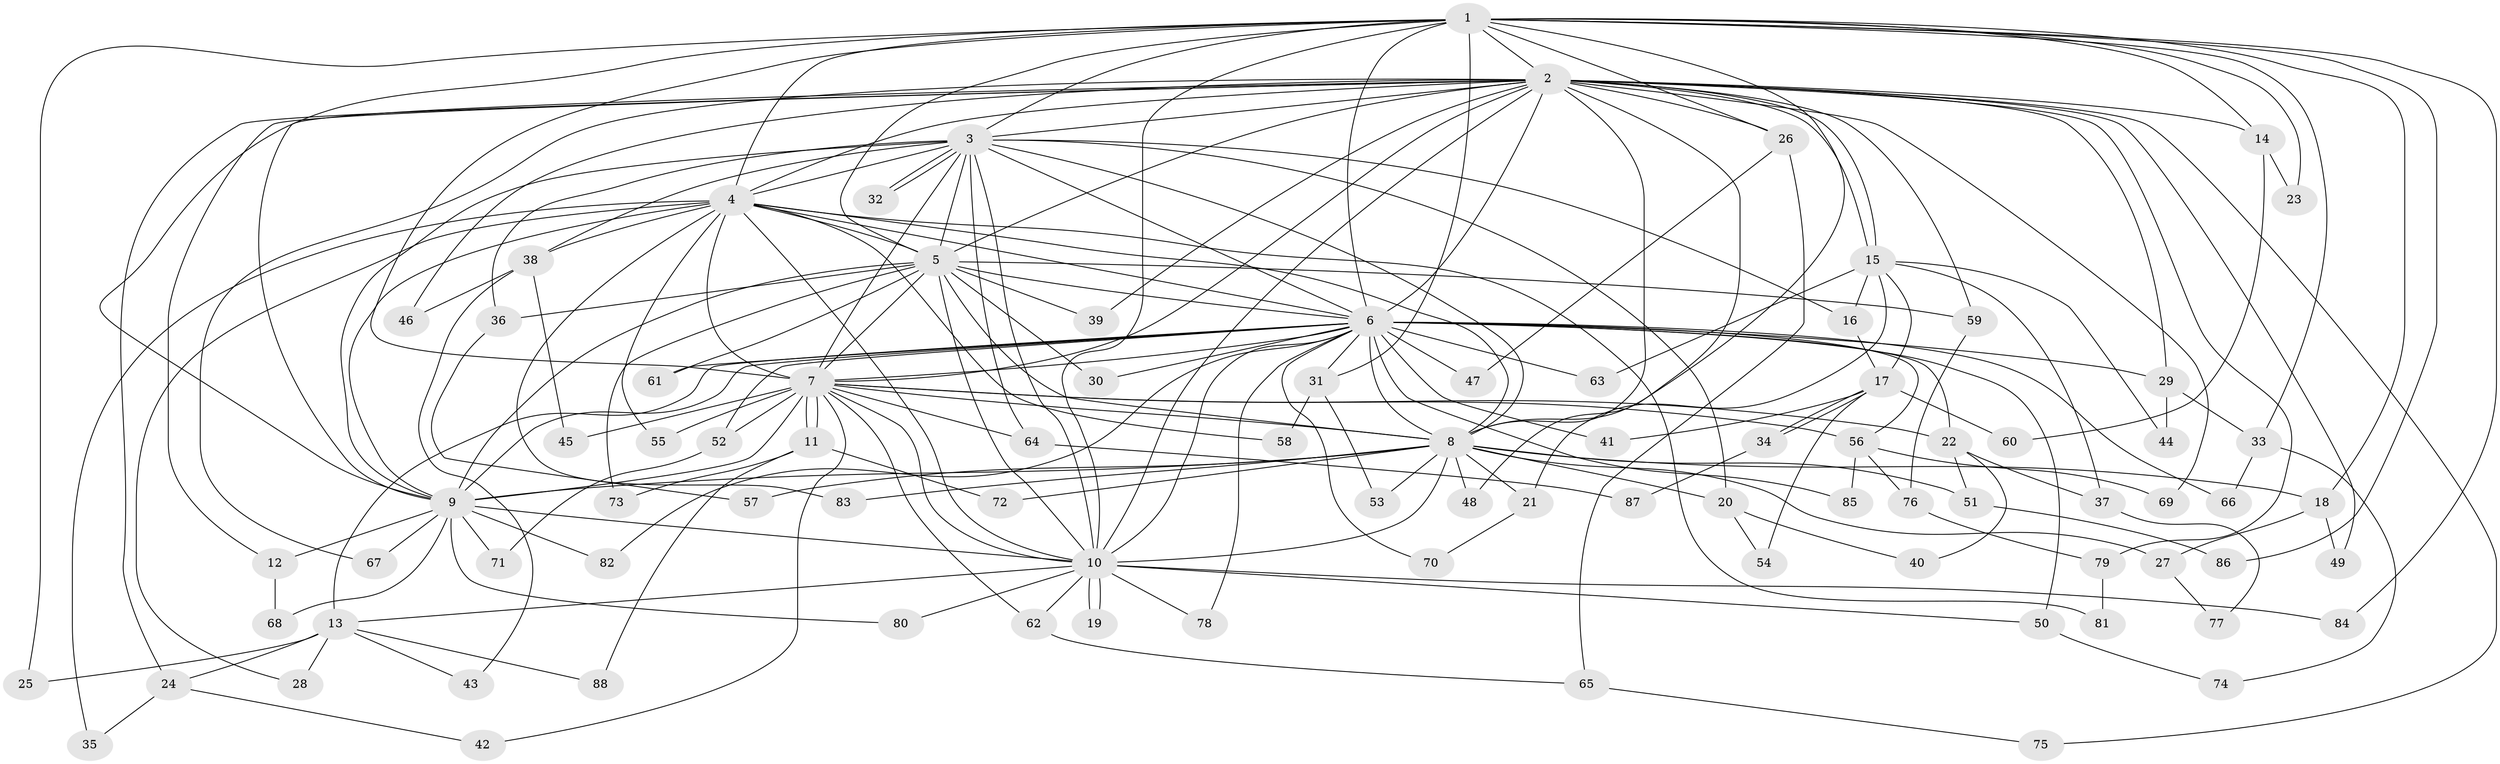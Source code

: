 // coarse degree distribution, {21: 0.031746031746031744, 28: 0.015873015873015872, 11: 0.031746031746031744, 17: 0.015873015873015872, 22: 0.015873015873015872, 14: 0.015873015873015872, 5: 0.031746031746031744, 3: 0.12698412698412698, 7: 0.015873015873015872, 4: 0.15873015873015872, 2: 0.5079365079365079, 1: 0.031746031746031744}
// Generated by graph-tools (version 1.1) at 2025/23/03/03/25 07:23:41]
// undirected, 88 vertices, 201 edges
graph export_dot {
graph [start="1"]
  node [color=gray90,style=filled];
  1;
  2;
  3;
  4;
  5;
  6;
  7;
  8;
  9;
  10;
  11;
  12;
  13;
  14;
  15;
  16;
  17;
  18;
  19;
  20;
  21;
  22;
  23;
  24;
  25;
  26;
  27;
  28;
  29;
  30;
  31;
  32;
  33;
  34;
  35;
  36;
  37;
  38;
  39;
  40;
  41;
  42;
  43;
  44;
  45;
  46;
  47;
  48;
  49;
  50;
  51;
  52;
  53;
  54;
  55;
  56;
  57;
  58;
  59;
  60;
  61;
  62;
  63;
  64;
  65;
  66;
  67;
  68;
  69;
  70;
  71;
  72;
  73;
  74;
  75;
  76;
  77;
  78;
  79;
  80;
  81;
  82;
  83;
  84;
  85;
  86;
  87;
  88;
  1 -- 2;
  1 -- 3;
  1 -- 4;
  1 -- 5;
  1 -- 6;
  1 -- 7;
  1 -- 8;
  1 -- 9;
  1 -- 10;
  1 -- 14;
  1 -- 18;
  1 -- 23;
  1 -- 25;
  1 -- 26;
  1 -- 31;
  1 -- 33;
  1 -- 84;
  1 -- 86;
  2 -- 3;
  2 -- 4;
  2 -- 5;
  2 -- 6;
  2 -- 7;
  2 -- 8;
  2 -- 9;
  2 -- 10;
  2 -- 12;
  2 -- 14;
  2 -- 15;
  2 -- 15;
  2 -- 24;
  2 -- 26;
  2 -- 29;
  2 -- 39;
  2 -- 46;
  2 -- 48;
  2 -- 49;
  2 -- 59;
  2 -- 67;
  2 -- 69;
  2 -- 75;
  2 -- 79;
  3 -- 4;
  3 -- 5;
  3 -- 6;
  3 -- 7;
  3 -- 8;
  3 -- 9;
  3 -- 10;
  3 -- 16;
  3 -- 20;
  3 -- 32;
  3 -- 32;
  3 -- 36;
  3 -- 38;
  3 -- 64;
  4 -- 5;
  4 -- 6;
  4 -- 7;
  4 -- 8;
  4 -- 9;
  4 -- 10;
  4 -- 28;
  4 -- 35;
  4 -- 38;
  4 -- 55;
  4 -- 58;
  4 -- 81;
  4 -- 83;
  5 -- 6;
  5 -- 7;
  5 -- 8;
  5 -- 9;
  5 -- 10;
  5 -- 30;
  5 -- 36;
  5 -- 39;
  5 -- 59;
  5 -- 61;
  5 -- 73;
  6 -- 7;
  6 -- 8;
  6 -- 9;
  6 -- 10;
  6 -- 13;
  6 -- 22;
  6 -- 29;
  6 -- 30;
  6 -- 31;
  6 -- 41;
  6 -- 47;
  6 -- 50;
  6 -- 52;
  6 -- 56;
  6 -- 61;
  6 -- 63;
  6 -- 66;
  6 -- 70;
  6 -- 78;
  6 -- 82;
  6 -- 85;
  7 -- 8;
  7 -- 9;
  7 -- 10;
  7 -- 11;
  7 -- 11;
  7 -- 22;
  7 -- 42;
  7 -- 45;
  7 -- 52;
  7 -- 55;
  7 -- 56;
  7 -- 62;
  7 -- 64;
  8 -- 9;
  8 -- 10;
  8 -- 18;
  8 -- 20;
  8 -- 21;
  8 -- 27;
  8 -- 48;
  8 -- 51;
  8 -- 53;
  8 -- 57;
  8 -- 72;
  8 -- 83;
  9 -- 10;
  9 -- 12;
  9 -- 67;
  9 -- 68;
  9 -- 71;
  9 -- 80;
  9 -- 82;
  10 -- 13;
  10 -- 19;
  10 -- 19;
  10 -- 50;
  10 -- 62;
  10 -- 78;
  10 -- 80;
  10 -- 84;
  11 -- 72;
  11 -- 73;
  11 -- 88;
  12 -- 68;
  13 -- 24;
  13 -- 25;
  13 -- 28;
  13 -- 43;
  13 -- 88;
  14 -- 23;
  14 -- 60;
  15 -- 16;
  15 -- 17;
  15 -- 21;
  15 -- 37;
  15 -- 44;
  15 -- 63;
  16 -- 17;
  17 -- 34;
  17 -- 34;
  17 -- 41;
  17 -- 54;
  17 -- 60;
  18 -- 27;
  18 -- 49;
  20 -- 40;
  20 -- 54;
  21 -- 70;
  22 -- 37;
  22 -- 40;
  22 -- 51;
  24 -- 35;
  24 -- 42;
  26 -- 47;
  26 -- 65;
  27 -- 77;
  29 -- 33;
  29 -- 44;
  31 -- 53;
  31 -- 58;
  33 -- 66;
  33 -- 74;
  34 -- 87;
  36 -- 57;
  37 -- 77;
  38 -- 43;
  38 -- 45;
  38 -- 46;
  50 -- 74;
  51 -- 86;
  52 -- 71;
  56 -- 69;
  56 -- 76;
  56 -- 85;
  59 -- 76;
  62 -- 65;
  64 -- 87;
  65 -- 75;
  76 -- 79;
  79 -- 81;
}
